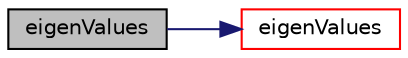 digraph "eigenValues"
{
  bgcolor="transparent";
  edge [fontname="Helvetica",fontsize="10",labelfontname="Helvetica",labelfontsize="10"];
  node [fontname="Helvetica",fontsize="10",shape=record];
  rankdir="LR";
  Node141247 [label="eigenValues",height=0.2,width=0.4,color="black", fillcolor="grey75", style="filled", fontcolor="black"];
  Node141247 -> Node141248 [color="midnightblue",fontsize="10",style="solid",fontname="Helvetica"];
  Node141248 [label="eigenValues",height=0.2,width=0.4,color="red",URL="$a21851.html#aa0c4e4f4bfc484852c8d9a8aa36525ef"];
}
